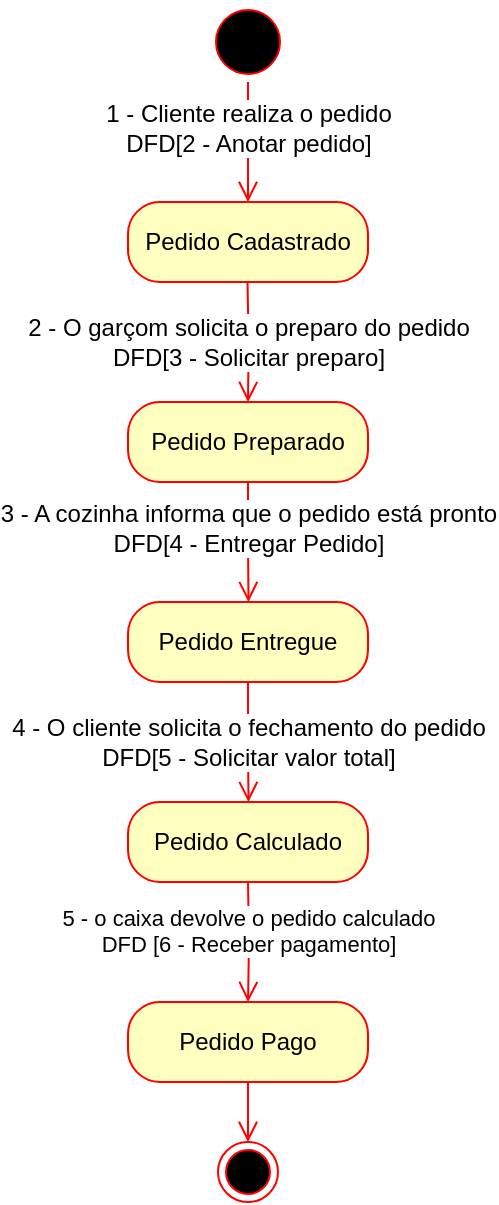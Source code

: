 <mxfile version="12.9.9" type="device"><diagram id="oOBo6oCrgPSUEcmUvzrz" name="Page-1"><mxGraphModel dx="460" dy="813" grid="1" gridSize="10" guides="1" tooltips="1" connect="1" arrows="1" fold="1" page="1" pageScale="1" pageWidth="827" pageHeight="1169" math="0" shadow="0"><root><mxCell id="0"/><mxCell id="1" parent="0"/><mxCell id="MkVZXI5T7nDG7Dsxy7Ij-1" value="" style="ellipse;html=1;shape=endState;fillColor=#000000;strokeColor=#ff0000;" parent="1" vertex="1"><mxGeometry x="245" y="590" width="30" height="30" as="geometry"/></mxCell><mxCell id="MkVZXI5T7nDG7Dsxy7Ij-2" value="" style="ellipse;html=1;shape=startState;fillColor=#000000;strokeColor=#ff0000;" parent="1" vertex="1"><mxGeometry x="240" y="20" width="40" height="40" as="geometry"/></mxCell><mxCell id="MkVZXI5T7nDG7Dsxy7Ij-3" value="" style="edgeStyle=orthogonalEdgeStyle;html=1;verticalAlign=bottom;endArrow=open;endSize=8;strokeColor=#ff0000;" parent="1" source="MkVZXI5T7nDG7Dsxy7Ij-2" target="MkVZXI5T7nDG7Dsxy7Ij-4" edge="1"><mxGeometry relative="1" as="geometry"><mxPoint x="255" y="130" as="targetPoint"/><Array as="points"><mxPoint x="260" y="130"/></Array></mxGeometry></mxCell><mxCell id="MkVZXI5T7nDG7Dsxy7Ij-15" value="1 - Cliente realiza o pedido&lt;br&gt;DFD[2 - Anotar pedido]" style="text;html=1;align=center;verticalAlign=middle;resizable=0;points=[];labelBackgroundColor=#ffffff;" parent="MkVZXI5T7nDG7Dsxy7Ij-3" vertex="1" connectable="0"><mxGeometry x="1" y="37" relative="1" as="geometry"><mxPoint x="-37" y="-37" as="offset"/></mxGeometry></mxCell><mxCell id="MkVZXI5T7nDG7Dsxy7Ij-4" value="Pedido Cadastrado" style="rounded=1;whiteSpace=wrap;html=1;arcSize=40;fontColor=#000000;fillColor=#ffffc0;strokeColor=#ff0000;" parent="1" vertex="1"><mxGeometry x="200" y="120" width="120" height="40" as="geometry"/></mxCell><mxCell id="MkVZXI5T7nDG7Dsxy7Ij-5" value="" style="edgeStyle=orthogonalEdgeStyle;html=1;verticalAlign=bottom;endArrow=open;endSize=8;strokeColor=#ff0000;entryX=0.5;entryY=0;entryDx=0;entryDy=0;" parent="1" target="MkVZXI5T7nDG7Dsxy7Ij-6" edge="1"><mxGeometry relative="1" as="geometry"><mxPoint x="259.76" y="240" as="targetPoint"/><mxPoint x="259.76" y="160" as="sourcePoint"/><Array as="points"/></mxGeometry></mxCell><mxCell id="MkVZXI5T7nDG7Dsxy7Ij-6" value="Pedido Preparado" style="rounded=1;whiteSpace=wrap;html=1;arcSize=40;fontColor=#000000;fillColor=#ffffc0;strokeColor=#ff0000;" parent="1" vertex="1"><mxGeometry x="200" y="220" width="120" height="40" as="geometry"/></mxCell><mxCell id="MkVZXI5T7nDG7Dsxy7Ij-8" value="Pedido Entregue" style="rounded=1;whiteSpace=wrap;html=1;arcSize=40;fontColor=#000000;fillColor=#ffffc0;strokeColor=#ff0000;" parent="1" vertex="1"><mxGeometry x="200" y="320" width="120" height="40" as="geometry"/></mxCell><mxCell id="MkVZXI5T7nDG7Dsxy7Ij-11" value="" style="edgeStyle=orthogonalEdgeStyle;html=1;verticalAlign=bottom;endArrow=open;endSize=8;strokeColor=#ff0000;entryX=0.5;entryY=0;entryDx=0;entryDy=0;" parent="1" edge="1"><mxGeometry relative="1" as="geometry"><mxPoint x="260.24" y="320" as="targetPoint"/><mxPoint x="260" y="260" as="sourcePoint"/><Array as="points"><mxPoint x="260" y="290"/></Array></mxGeometry></mxCell><mxCell id="MkVZXI5T7nDG7Dsxy7Ij-17" value="3 - A cozinha informa que o pedido está pronto&lt;br&gt;DFD[4 - Entregar Pedido]" style="text;html=1;align=center;verticalAlign=middle;resizable=0;points=[];labelBackgroundColor=#ffffff;" parent="MkVZXI5T7nDG7Dsxy7Ij-11" vertex="1" connectable="0"><mxGeometry x="-0.233" relative="1" as="geometry"><mxPoint as="offset"/></mxGeometry></mxCell><mxCell id="MkVZXI5T7nDG7Dsxy7Ij-12" value="" style="edgeStyle=orthogonalEdgeStyle;html=1;verticalAlign=bottom;endArrow=open;endSize=8;strokeColor=#ff0000;entryX=0.5;entryY=0;entryDx=0;entryDy=0;" parent="1" edge="1"><mxGeometry relative="1" as="geometry"><mxPoint x="260.24" y="420" as="targetPoint"/><mxPoint x="260" y="360" as="sourcePoint"/><Array as="points"><mxPoint x="260" y="390"/></Array></mxGeometry></mxCell><mxCell id="MkVZXI5T7nDG7Dsxy7Ij-19" value="4 - O cliente solicita o fechamento do pedido&lt;br&gt;DFD[5 - Solicitar valor total]" style="text;html=1;align=center;verticalAlign=middle;resizable=0;points=[];labelBackgroundColor=#ffffff;" parent="MkVZXI5T7nDG7Dsxy7Ij-12" vertex="1" connectable="0"><mxGeometry y="10" relative="1" as="geometry"><mxPoint x="-10" y="0.08" as="offset"/></mxGeometry></mxCell><mxCell id="MkVZXI5T7nDG7Dsxy7Ij-13" value="Pedido Pago" style="rounded=1;whiteSpace=wrap;html=1;arcSize=40;fontColor=#000000;fillColor=#ffffc0;strokeColor=#ff0000;" parent="1" vertex="1"><mxGeometry x="200" y="520" width="120" height="40" as="geometry"/></mxCell><mxCell id="MkVZXI5T7nDG7Dsxy7Ij-14" value="" style="edgeStyle=orthogonalEdgeStyle;html=1;verticalAlign=bottom;endArrow=open;endSize=8;strokeColor=#ff0000;" parent="1" edge="1"><mxGeometry relative="1" as="geometry"><mxPoint x="260" y="590" as="targetPoint"/><mxPoint x="260" y="560" as="sourcePoint"/><Array as="points"><mxPoint x="260" y="590"/></Array></mxGeometry></mxCell><mxCell id="MkVZXI5T7nDG7Dsxy7Ij-20" value="2 - O garçom solicita o preparo do pedido&lt;br&gt;DFD[3 - Solicitar preparo]" style="text;html=1;align=center;verticalAlign=middle;resizable=0;points=[];labelBackgroundColor=#ffffff;" parent="1" vertex="1" connectable="0"><mxGeometry x="260" y="190.003" as="geometry"><mxPoint as="offset"/></mxGeometry></mxCell><mxCell id="MkVZXI5T7nDG7Dsxy7Ij-21" value="Pedido Calculado" style="rounded=1;whiteSpace=wrap;html=1;arcSize=40;fontColor=#000000;fillColor=#ffffc0;strokeColor=#ff0000;" parent="1" vertex="1"><mxGeometry x="200" y="420" width="120" height="40" as="geometry"/></mxCell><mxCell id="MkVZXI5T7nDG7Dsxy7Ij-22" value="5 - o caixa devolve o pedido calculado&lt;br&gt;DFD [6 - Receber pagamento]" style="edgeStyle=orthogonalEdgeStyle;html=1;verticalAlign=bottom;endArrow=open;endSize=8;strokeColor=#ff0000;entryX=0.5;entryY=0;entryDx=0;entryDy=0;" parent="1" target="MkVZXI5T7nDG7Dsxy7Ij-13" edge="1"><mxGeometry x="0.333" relative="1" as="geometry"><mxPoint x="260" y="490" as="targetPoint"/><mxPoint x="260" y="460" as="sourcePoint"/><Array as="points"/><mxPoint as="offset"/></mxGeometry></mxCell></root></mxGraphModel></diagram></mxfile>